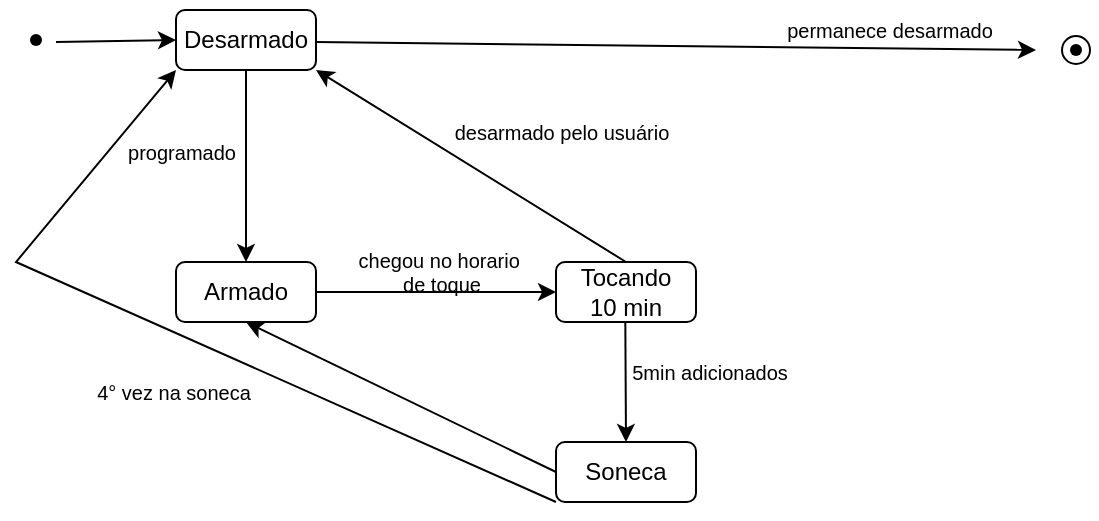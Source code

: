 <mxfile version="24.5.5" type="github">
  <diagram id="C5RBs43oDa-KdzZeNtuy" name="Page-1">
    <mxGraphModel dx="724" dy="451" grid="1" gridSize="10" guides="1" tooltips="1" connect="1" arrows="1" fold="1" page="1" pageScale="1" pageWidth="827" pageHeight="1169" math="0" shadow="0">
      <root>
        <mxCell id="WIyWlLk6GJQsqaUBKTNV-0" />
        <mxCell id="WIyWlLk6GJQsqaUBKTNV-1" parent="WIyWlLk6GJQsqaUBKTNV-0" />
        <mxCell id="yJMFa8LQgk9i42Ab5xGq-0" value="" style="shape=waypoint;sketch=0;fillStyle=solid;size=6;pointerEvents=1;points=[];fillColor=none;resizable=0;rotatable=0;perimeter=centerPerimeter;snapToPoint=1;" parent="WIyWlLk6GJQsqaUBKTNV-1" vertex="1">
          <mxGeometry x="20" y="179" width="20" height="20" as="geometry" />
        </mxCell>
        <mxCell id="yJMFa8LQgk9i42Ab5xGq-1" value="Desarmado" style="rounded=1;whiteSpace=wrap;html=1;" parent="WIyWlLk6GJQsqaUBKTNV-1" vertex="1">
          <mxGeometry x="100" y="174" width="70" height="30" as="geometry" />
        </mxCell>
        <mxCell id="yJMFa8LQgk9i42Ab5xGq-2" value="" style="endArrow=classic;html=1;rounded=0;entryX=0;entryY=0.5;entryDx=0;entryDy=0;" parent="WIyWlLk6GJQsqaUBKTNV-1" target="yJMFa8LQgk9i42Ab5xGq-1" edge="1">
          <mxGeometry width="50" height="50" relative="1" as="geometry">
            <mxPoint x="40" y="190" as="sourcePoint" />
            <mxPoint x="90" y="140" as="targetPoint" />
          </mxGeometry>
        </mxCell>
        <mxCell id="yJMFa8LQgk9i42Ab5xGq-4" value="" style="shape=waypoint;sketch=0;fillStyle=solid;size=6;pointerEvents=1;points=[];fillColor=none;resizable=0;rotatable=0;perimeter=centerPerimeter;snapToPoint=1;" parent="WIyWlLk6GJQsqaUBKTNV-1" vertex="1">
          <mxGeometry x="540" y="184" width="20" height="20" as="geometry" />
        </mxCell>
        <mxCell id="yJMFa8LQgk9i42Ab5xGq-5" value="" style="ellipse;whiteSpace=wrap;html=1;aspect=fixed;fillColor=none;" parent="WIyWlLk6GJQsqaUBKTNV-1" vertex="1">
          <mxGeometry x="543" y="187" width="14" height="14" as="geometry" />
        </mxCell>
        <mxCell id="yJMFa8LQgk9i42Ab5xGq-6" value="" style="endArrow=classic;html=1;rounded=0;" parent="WIyWlLk6GJQsqaUBKTNV-1" edge="1">
          <mxGeometry width="50" height="50" relative="1" as="geometry">
            <mxPoint x="170" y="190" as="sourcePoint" />
            <mxPoint x="530" y="194" as="targetPoint" />
          </mxGeometry>
        </mxCell>
        <mxCell id="yJMFa8LQgk9i42Ab5xGq-8" value="permanece desarmado" style="text;html=1;align=center;verticalAlign=middle;whiteSpace=wrap;rounded=0;fontSize=10;" parent="WIyWlLk6GJQsqaUBKTNV-1" vertex="1">
          <mxGeometry x="390" y="169" width="134" height="30" as="geometry" />
        </mxCell>
        <mxCell id="yJMFa8LQgk9i42Ab5xGq-10" value="Armado" style="rounded=1;whiteSpace=wrap;html=1;" parent="WIyWlLk6GJQsqaUBKTNV-1" vertex="1">
          <mxGeometry x="100" y="300" width="70" height="30" as="geometry" />
        </mxCell>
        <mxCell id="yJMFa8LQgk9i42Ab5xGq-11" value="" style="endArrow=classic;html=1;rounded=0;entryX=0.5;entryY=0;entryDx=0;entryDy=0;exitX=0.5;exitY=1;exitDx=0;exitDy=0;" parent="WIyWlLk6GJQsqaUBKTNV-1" source="yJMFa8LQgk9i42Ab5xGq-1" target="yJMFa8LQgk9i42Ab5xGq-10" edge="1">
          <mxGeometry width="50" height="50" relative="1" as="geometry">
            <mxPoint x="130" y="231" as="sourcePoint" />
            <mxPoint x="190" y="230" as="targetPoint" />
          </mxGeometry>
        </mxCell>
        <mxCell id="yJMFa8LQgk9i42Ab5xGq-12" value="programado" style="text;html=1;align=center;verticalAlign=middle;whiteSpace=wrap;rounded=0;fontSize=10;" parent="WIyWlLk6GJQsqaUBKTNV-1" vertex="1">
          <mxGeometry x="36" y="230" width="134" height="30" as="geometry" />
        </mxCell>
        <mxCell id="MXaBA5idUEPjpZHAAEB5-0" value="&lt;div&gt;Tocando&lt;/div&gt;&lt;div&gt;10 min&lt;br&gt;&lt;/div&gt;" style="rounded=1;whiteSpace=wrap;html=1;" vertex="1" parent="WIyWlLk6GJQsqaUBKTNV-1">
          <mxGeometry x="290" y="300" width="70" height="30" as="geometry" />
        </mxCell>
        <mxCell id="MXaBA5idUEPjpZHAAEB5-2" value="" style="endArrow=classic;html=1;rounded=0;entryX=0;entryY=0.5;entryDx=0;entryDy=0;exitX=1;exitY=0.5;exitDx=0;exitDy=0;" edge="1" parent="WIyWlLk6GJQsqaUBKTNV-1" source="yJMFa8LQgk9i42Ab5xGq-10" target="MXaBA5idUEPjpZHAAEB5-0">
          <mxGeometry width="50" height="50" relative="1" as="geometry">
            <mxPoint x="170" y="310" as="sourcePoint" />
            <mxPoint x="170" y="406" as="targetPoint" />
          </mxGeometry>
        </mxCell>
        <mxCell id="MXaBA5idUEPjpZHAAEB5-3" value="desarmado pelo usuário" style="text;html=1;align=center;verticalAlign=middle;whiteSpace=wrap;rounded=0;fontSize=10;" vertex="1" parent="WIyWlLk6GJQsqaUBKTNV-1">
          <mxGeometry x="226" y="220" width="134" height="30" as="geometry" />
        </mxCell>
        <mxCell id="MXaBA5idUEPjpZHAAEB5-5" value="5min adicionados" style="text;html=1;align=center;verticalAlign=middle;whiteSpace=wrap;rounded=0;fontSize=10;" vertex="1" parent="WIyWlLk6GJQsqaUBKTNV-1">
          <mxGeometry x="300" y="340" width="134" height="30" as="geometry" />
        </mxCell>
        <mxCell id="MXaBA5idUEPjpZHAAEB5-6" value="" style="endArrow=classic;html=1;rounded=0;exitX=0.5;exitY=0;exitDx=0;exitDy=0;entryX=1;entryY=1;entryDx=0;entryDy=0;" edge="1" parent="WIyWlLk6GJQsqaUBKTNV-1" source="MXaBA5idUEPjpZHAAEB5-0" target="yJMFa8LQgk9i42Ab5xGq-1">
          <mxGeometry width="50" height="50" relative="1" as="geometry">
            <mxPoint x="360" y="280" as="sourcePoint" />
            <mxPoint x="290" y="230" as="targetPoint" />
          </mxGeometry>
        </mxCell>
        <mxCell id="MXaBA5idUEPjpZHAAEB5-7" value="&lt;div&gt;chegou no horario&amp;nbsp;&lt;/div&gt;&lt;div&gt;de toque&lt;/div&gt;" style="text;html=1;align=center;verticalAlign=middle;whiteSpace=wrap;rounded=0;fontSize=10;" vertex="1" parent="WIyWlLk6GJQsqaUBKTNV-1">
          <mxGeometry x="166" y="290" width="134" height="30" as="geometry" />
        </mxCell>
        <mxCell id="MXaBA5idUEPjpZHAAEB5-9" value="Soneca" style="rounded=1;whiteSpace=wrap;html=1;" vertex="1" parent="WIyWlLk6GJQsqaUBKTNV-1">
          <mxGeometry x="290" y="390" width="70" height="30" as="geometry" />
        </mxCell>
        <mxCell id="MXaBA5idUEPjpZHAAEB5-10" value="" style="endArrow=classic;html=1;rounded=0;exitX=0.5;exitY=1;exitDx=0;exitDy=0;" edge="1" parent="WIyWlLk6GJQsqaUBKTNV-1">
          <mxGeometry width="50" height="50" relative="1" as="geometry">
            <mxPoint x="324.66" y="330" as="sourcePoint" />
            <mxPoint x="325" y="390" as="targetPoint" />
          </mxGeometry>
        </mxCell>
        <mxCell id="MXaBA5idUEPjpZHAAEB5-11" value="" style="endArrow=classic;html=1;rounded=0;exitX=0;exitY=0.5;exitDx=0;exitDy=0;entryX=0.5;entryY=1;entryDx=0;entryDy=0;" edge="1" parent="WIyWlLk6GJQsqaUBKTNV-1" source="MXaBA5idUEPjpZHAAEB5-9" target="yJMFa8LQgk9i42Ab5xGq-10">
          <mxGeometry width="50" height="50" relative="1" as="geometry">
            <mxPoint x="120.0" y="350" as="sourcePoint" />
            <mxPoint x="120.34" y="410" as="targetPoint" />
          </mxGeometry>
        </mxCell>
        <mxCell id="MXaBA5idUEPjpZHAAEB5-12" value="" style="endArrow=classic;html=1;rounded=0;exitX=0;exitY=1;exitDx=0;exitDy=0;entryX=0;entryY=1;entryDx=0;entryDy=0;" edge="1" parent="WIyWlLk6GJQsqaUBKTNV-1" source="MXaBA5idUEPjpZHAAEB5-9" target="yJMFa8LQgk9i42Ab5xGq-1">
          <mxGeometry width="50" height="50" relative="1" as="geometry">
            <mxPoint x="155" y="363" as="sourcePoint" />
            <mxPoint y="267" as="targetPoint" />
            <Array as="points">
              <mxPoint x="20" y="300" />
            </Array>
          </mxGeometry>
        </mxCell>
        <mxCell id="MXaBA5idUEPjpZHAAEB5-13" value="4° vez na soneca" style="text;html=1;align=center;verticalAlign=middle;whiteSpace=wrap;rounded=0;fontSize=10;" vertex="1" parent="WIyWlLk6GJQsqaUBKTNV-1">
          <mxGeometry x="32" y="350" width="134" height="30" as="geometry" />
        </mxCell>
      </root>
    </mxGraphModel>
  </diagram>
</mxfile>
